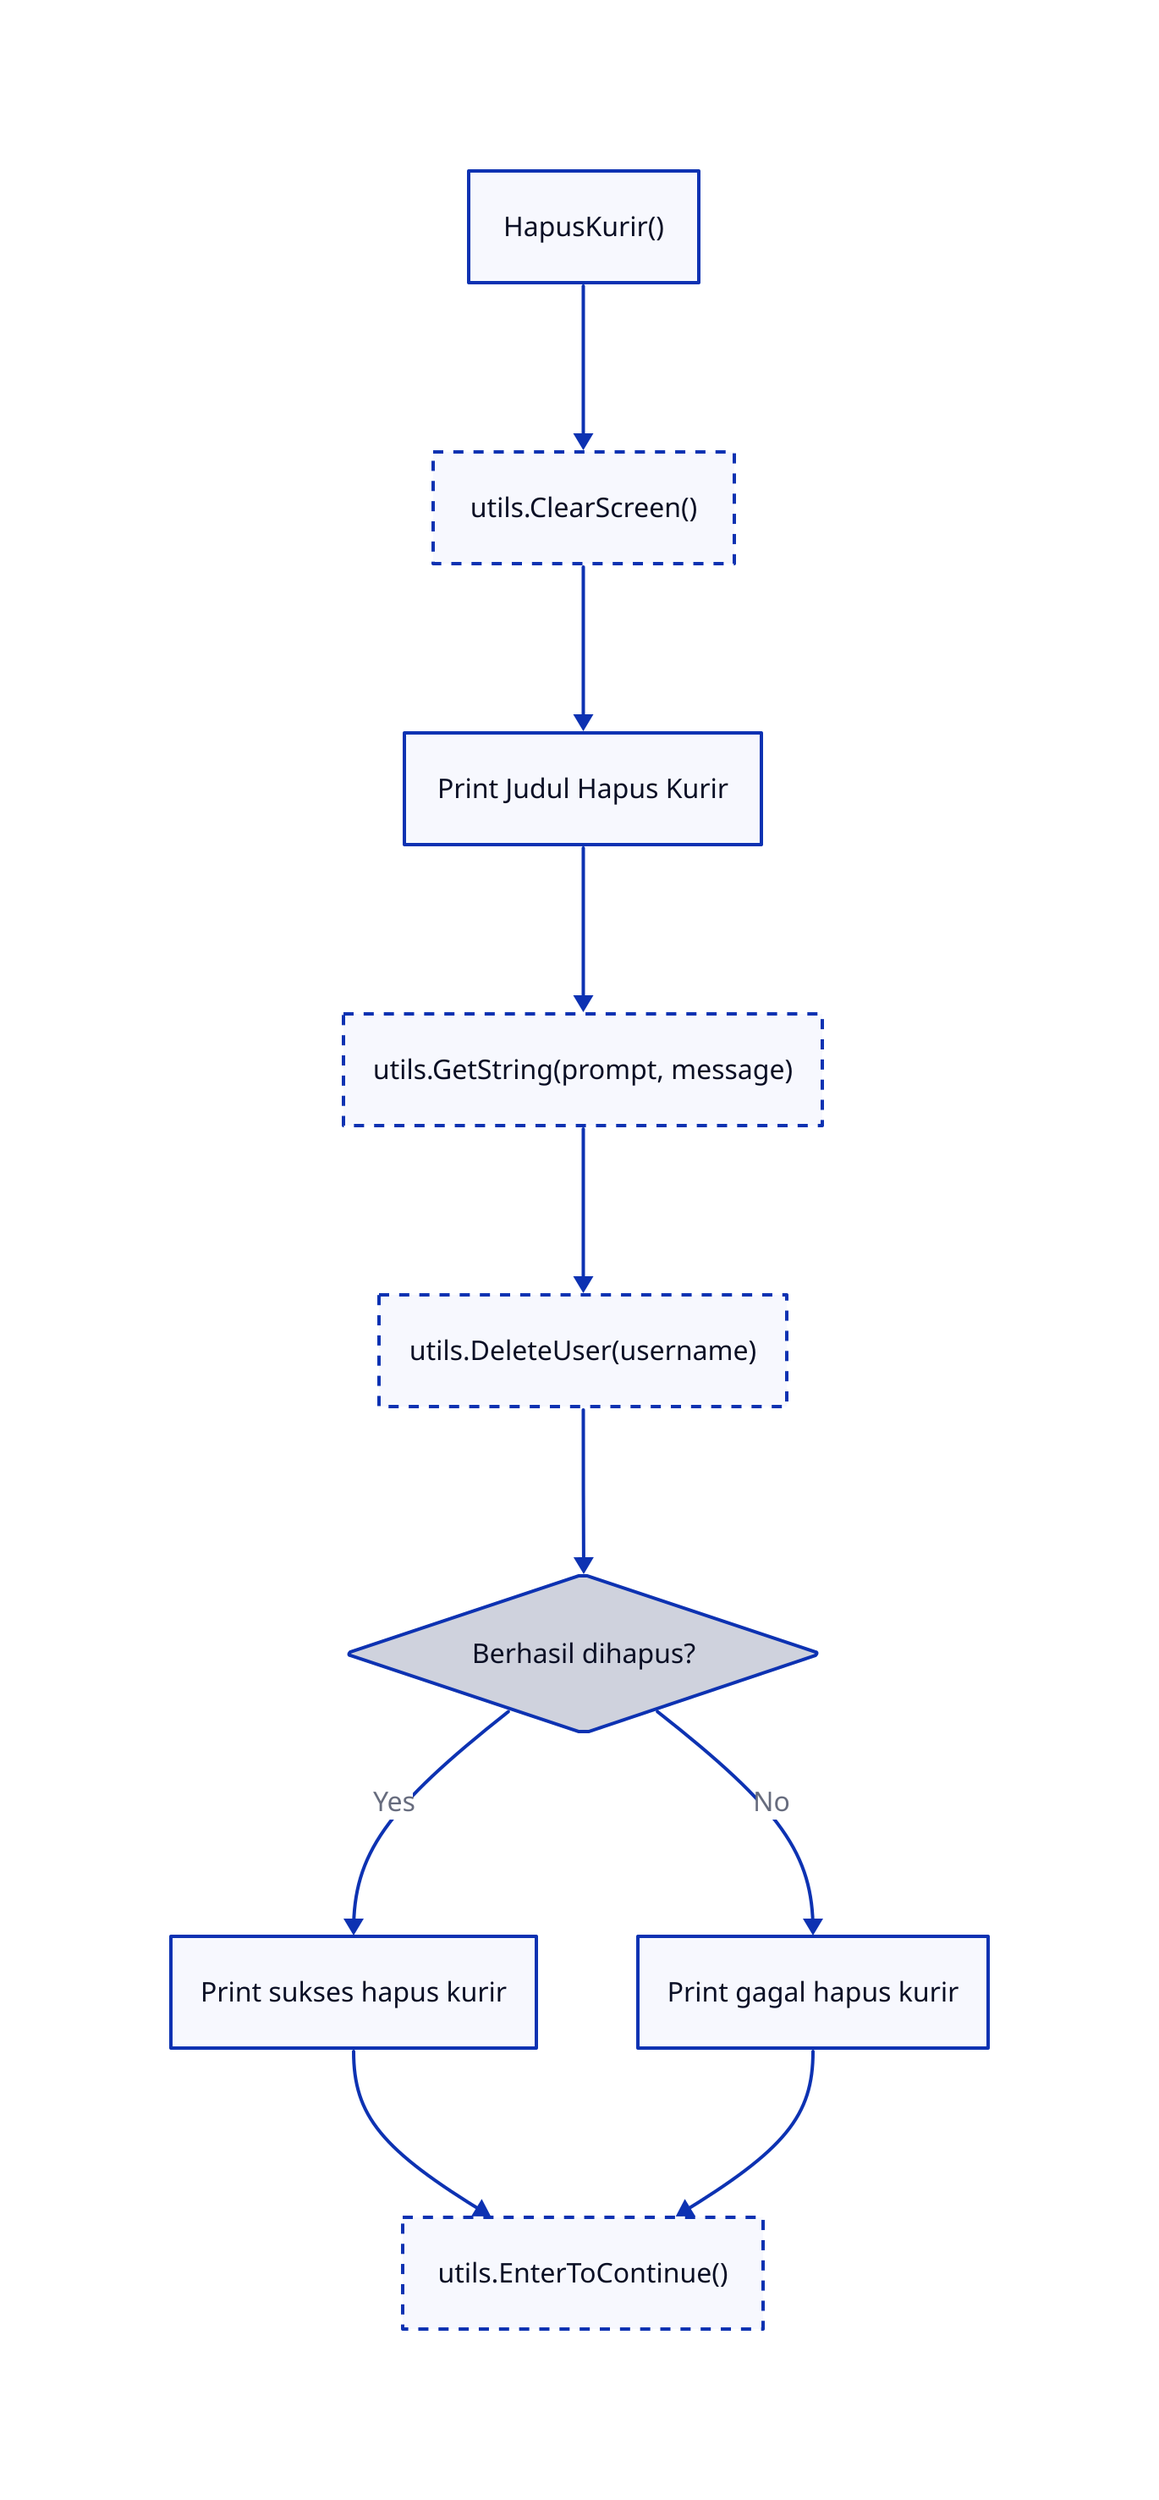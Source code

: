 HapusKurir: {
  label: "HapusKurir()"
  shape: rectangle
}

ClearScreen: {
  label: "utils.ClearScreen()"
  shape: rectangle
  style: {
    stroke-dash: 3
  }
}

PrintJudul: {
  label: "Print Judul Hapus Kurir"
  shape: rectangle
}

InputUsername: {
  label: "utils.GetString(prompt, message)"
  shape: rectangle
  style: {
    stroke-dash: 3
  }
}

DeleteUser: {
  label: "utils.DeleteUser(username)"
  shape: rectangle
  style: {
    stroke-dash: 3
  }
}

CheckSuccess: {
  label: "Berhasil dihapus?"
  shape: diamond
}

PrintGagal: {
  label: "Print gagal hapus kurir"
  shape: rectangle
}

PrintBerhasil: {
  label: "Print sukses hapus kurir"
  shape: rectangle
}

EnterToContinue: {
  label: "utils.EnterToContinue()"
  shape: rectangle
  style: {
    stroke-dash: 3
  }
}

HapusKurir -> ClearScreen -> PrintJudul -> InputUsername -> DeleteUser -> CheckSuccess
CheckSuccess -> PrintBerhasil: Yes
CheckSuccess -> PrintGagal: No
PrintBerhasil -> EnterToContinue
PrintGagal -> EnterToContinue
